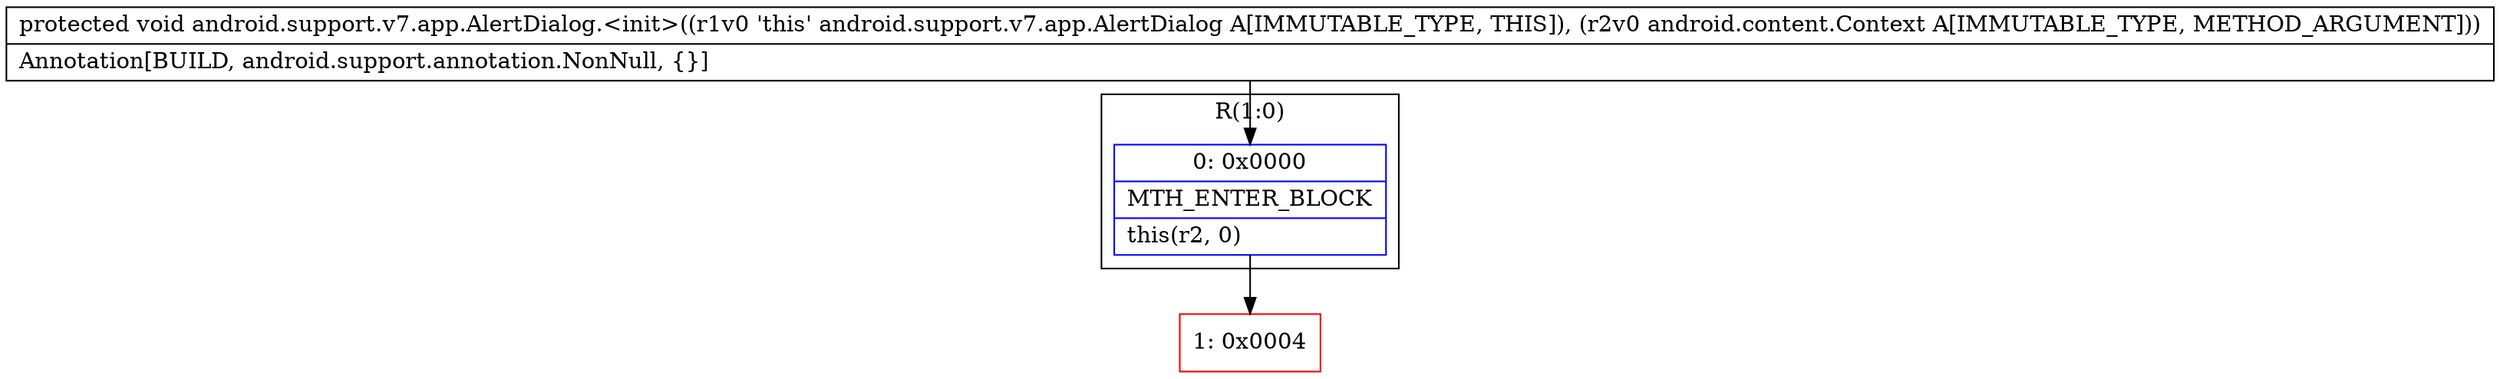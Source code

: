digraph "CFG forandroid.support.v7.app.AlertDialog.\<init\>(Landroid\/content\/Context;)V" {
subgraph cluster_Region_1332352697 {
label = "R(1:0)";
node [shape=record,color=blue];
Node_0 [shape=record,label="{0\:\ 0x0000|MTH_ENTER_BLOCK\l|this(r2, 0)\l}"];
}
Node_1 [shape=record,color=red,label="{1\:\ 0x0004}"];
MethodNode[shape=record,label="{protected void android.support.v7.app.AlertDialog.\<init\>((r1v0 'this' android.support.v7.app.AlertDialog A[IMMUTABLE_TYPE, THIS]), (r2v0 android.content.Context A[IMMUTABLE_TYPE, METHOD_ARGUMENT]))  | Annotation[BUILD, android.support.annotation.NonNull, \{\}]\l}"];
MethodNode -> Node_0;
Node_0 -> Node_1;
}

